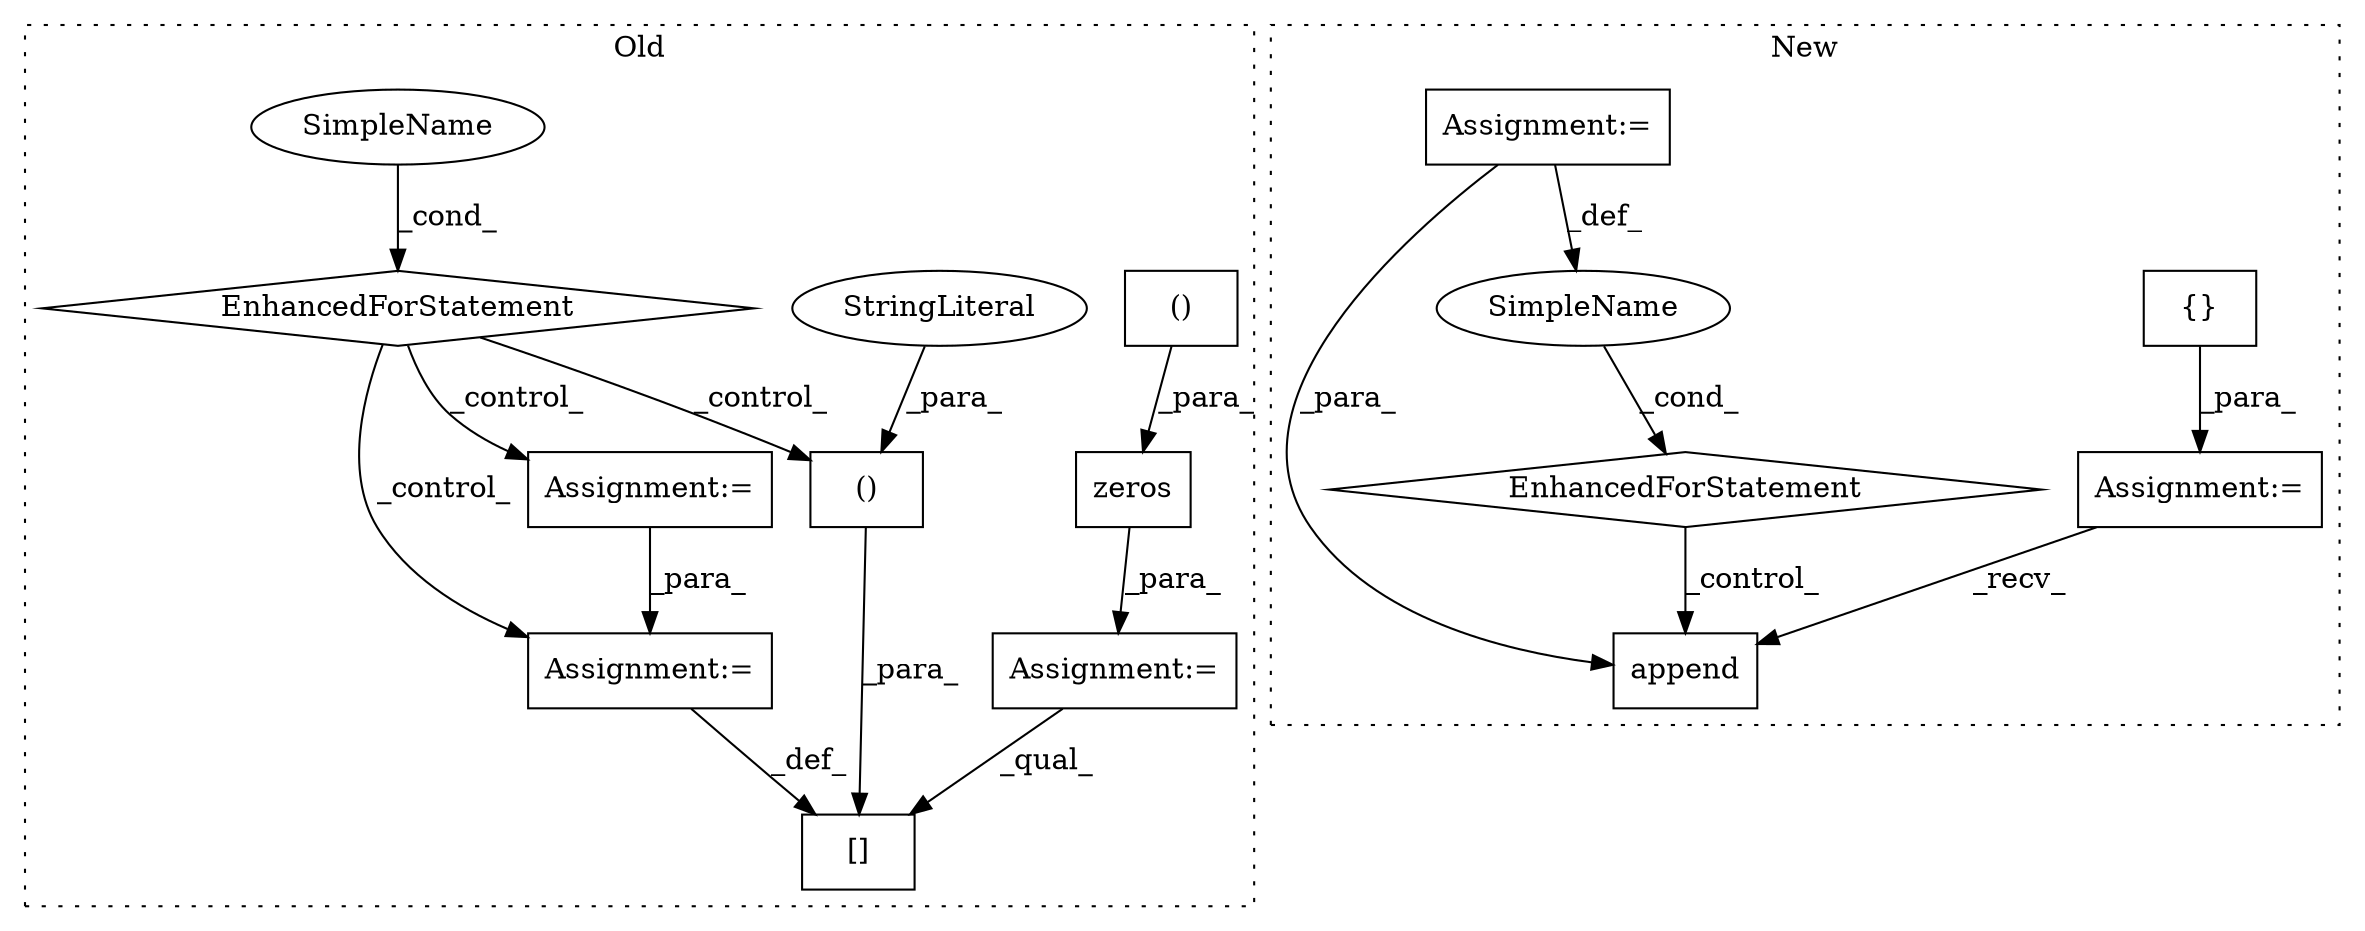 digraph G {
subgraph cluster0 {
1 [label="zeros" a="32" s="6878,6920" l="11,2" shape="box"];
3 [label="Assignment:=" a="7" s="6874" l="1" shape="box"];
4 [label="[]" a="2" s="7389,7517" l="20,2" shape="box"];
5 [label="Assignment:=" a="7" s="7519" l="1" shape="box"];
8 [label="()" a="106" s="6889" l="31" shape="box"];
11 [label="SimpleName" a="42" s="7010" l="8" shape="ellipse"];
12 [label="()" a="106" s="7409" l="108" shape="box"];
13 [label="StringLiteral" a="45" s="7472" l="16" shape="ellipse"];
14 [label="Assignment:=" a="7" s="7053" l="1" shape="box"];
15 [label="EnhancedForStatement" a="70" s="6953,7036" l="53,2" shape="diamond"];
label = "Old";
style="dotted";
}
subgraph cluster1 {
2 [label="append" a="32" s="12604,12724" l="7,1" shape="box"];
6 [label="Assignment:=" a="7" s="12494" l="1" shape="box"];
7 [label="{}" a="4" s="12504" l="2" shape="box"];
9 [label="EnhancedForStatement" a="70" s="12512,12584" l="53,2" shape="diamond"];
10 [label="SimpleName" a="42" s="12569" l="7" shape="ellipse"];
16 [label="Assignment:=" a="7" s="12512,12584" l="53,2" shape="box"];
label = "New";
style="dotted";
}
1 -> 3 [label="_para_"];
3 -> 4 [label="_qual_"];
5 -> 4 [label="_def_"];
6 -> 2 [label="_recv_"];
7 -> 6 [label="_para_"];
8 -> 1 [label="_para_"];
9 -> 2 [label="_control_"];
10 -> 9 [label="_cond_"];
11 -> 15 [label="_cond_"];
12 -> 4 [label="_para_"];
13 -> 12 [label="_para_"];
14 -> 5 [label="_para_"];
15 -> 5 [label="_control_"];
15 -> 12 [label="_control_"];
15 -> 14 [label="_control_"];
16 -> 2 [label="_para_"];
16 -> 10 [label="_def_"];
}